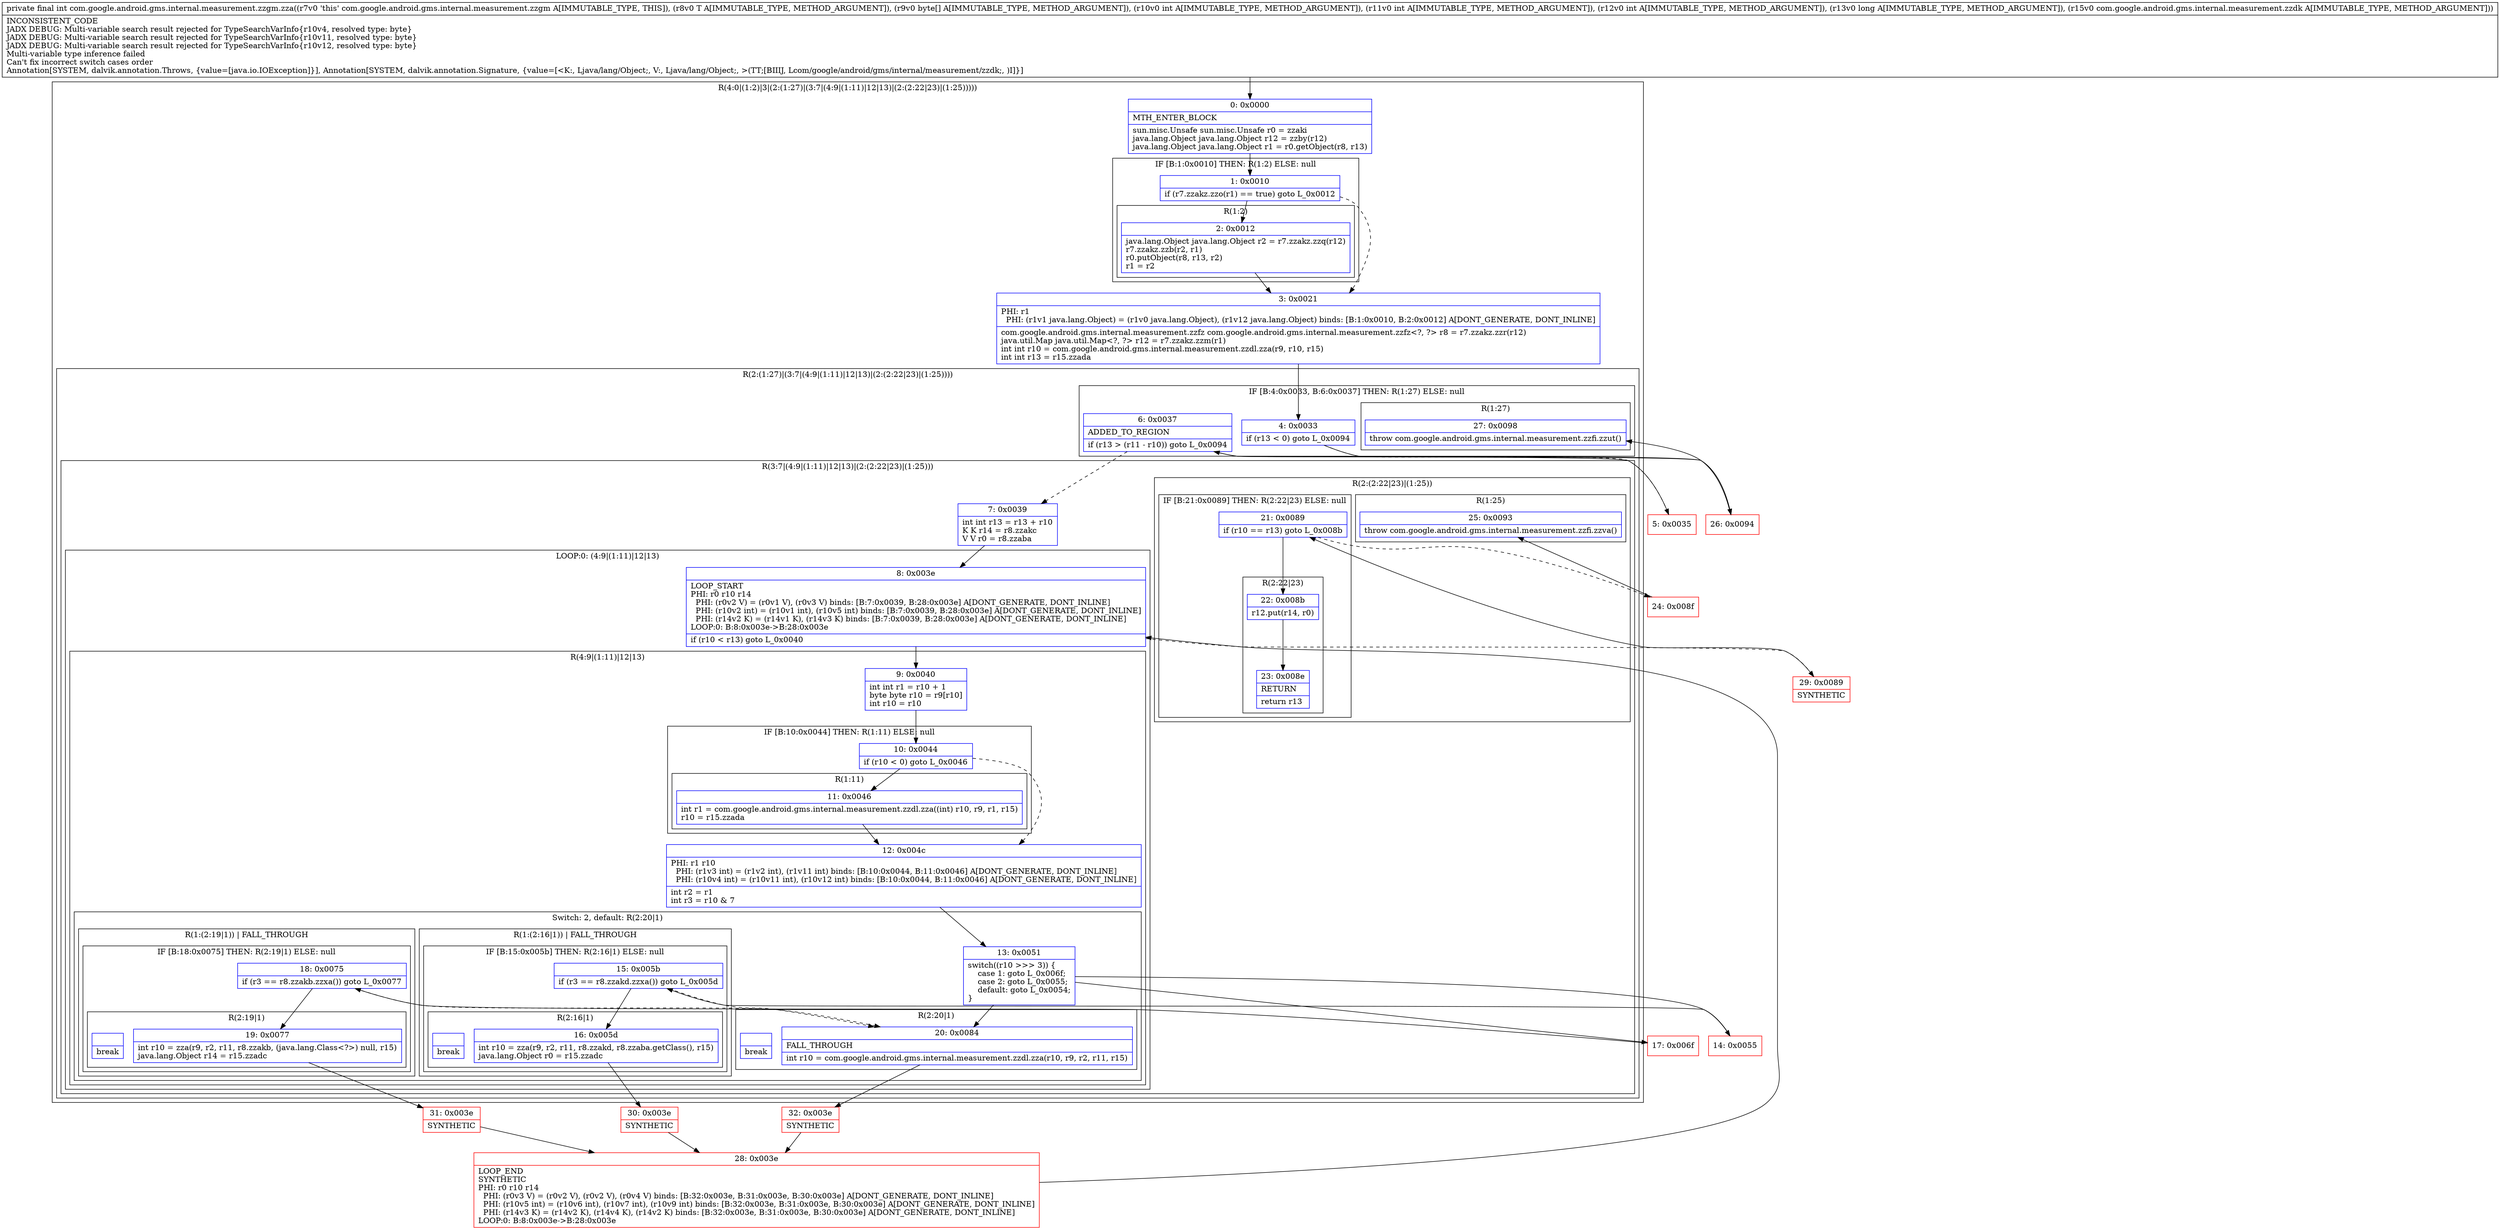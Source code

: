 digraph "CFG forcom.google.android.gms.internal.measurement.zzgm.zza(Ljava\/lang\/Object;[BIIIJLcom\/google\/android\/gms\/internal\/measurement\/zzdk;)I" {
subgraph cluster_Region_1371668818 {
label = "R(4:0|(1:2)|3|(2:(1:27)|(3:7|(4:9|(1:11)|12|13)|(2:(2:22|23)|(1:25)))))";
node [shape=record,color=blue];
Node_0 [shape=record,label="{0\:\ 0x0000|MTH_ENTER_BLOCK\l|sun.misc.Unsafe sun.misc.Unsafe r0 = zzaki\ljava.lang.Object java.lang.Object r12 = zzby(r12)\ljava.lang.Object java.lang.Object r1 = r0.getObject(r8, r13)\l}"];
subgraph cluster_IfRegion_45796449 {
label = "IF [B:1:0x0010] THEN: R(1:2) ELSE: null";
node [shape=record,color=blue];
Node_1 [shape=record,label="{1\:\ 0x0010|if (r7.zzakz.zzo(r1) == true) goto L_0x0012\l}"];
subgraph cluster_Region_1821226584 {
label = "R(1:2)";
node [shape=record,color=blue];
Node_2 [shape=record,label="{2\:\ 0x0012|java.lang.Object java.lang.Object r2 = r7.zzakz.zzq(r12)\lr7.zzakz.zzb(r2, r1)\lr0.putObject(r8, r13, r2)\lr1 = r2\l}"];
}
}
Node_3 [shape=record,label="{3\:\ 0x0021|PHI: r1 \l  PHI: (r1v1 java.lang.Object) = (r1v0 java.lang.Object), (r1v12 java.lang.Object) binds: [B:1:0x0010, B:2:0x0012] A[DONT_GENERATE, DONT_INLINE]\l|com.google.android.gms.internal.measurement.zzfz com.google.android.gms.internal.measurement.zzfz\<?, ?\> r8 = r7.zzakz.zzr(r12)\ljava.util.Map java.util.Map\<?, ?\> r12 = r7.zzakz.zzm(r1)\lint int r10 = com.google.android.gms.internal.measurement.zzdl.zza(r9, r10, r15)\lint int r13 = r15.zzada\l}"];
subgraph cluster_Region_1662217881 {
label = "R(2:(1:27)|(3:7|(4:9|(1:11)|12|13)|(2:(2:22|23)|(1:25))))";
node [shape=record,color=blue];
subgraph cluster_IfRegion_1635716175 {
label = "IF [B:4:0x0033, B:6:0x0037] THEN: R(1:27) ELSE: null";
node [shape=record,color=blue];
Node_4 [shape=record,label="{4\:\ 0x0033|if (r13 \< 0) goto L_0x0094\l}"];
Node_6 [shape=record,label="{6\:\ 0x0037|ADDED_TO_REGION\l|if (r13 \> (r11 \- r10)) goto L_0x0094\l}"];
subgraph cluster_Region_1785052788 {
label = "R(1:27)";
node [shape=record,color=blue];
Node_27 [shape=record,label="{27\:\ 0x0098|throw com.google.android.gms.internal.measurement.zzfi.zzut()\l}"];
}
}
subgraph cluster_Region_1117109583 {
label = "R(3:7|(4:9|(1:11)|12|13)|(2:(2:22|23)|(1:25)))";
node [shape=record,color=blue];
Node_7 [shape=record,label="{7\:\ 0x0039|int int r13 = r13 + r10\lK K r14 = r8.zzakc\lV V r0 = r8.zzaba\l}"];
subgraph cluster_LoopRegion_541072941 {
label = "LOOP:0: (4:9|(1:11)|12|13)";
node [shape=record,color=blue];
Node_8 [shape=record,label="{8\:\ 0x003e|LOOP_START\lPHI: r0 r10 r14 \l  PHI: (r0v2 V) = (r0v1 V), (r0v3 V) binds: [B:7:0x0039, B:28:0x003e] A[DONT_GENERATE, DONT_INLINE]\l  PHI: (r10v2 int) = (r10v1 int), (r10v5 int) binds: [B:7:0x0039, B:28:0x003e] A[DONT_GENERATE, DONT_INLINE]\l  PHI: (r14v2 K) = (r14v1 K), (r14v3 K) binds: [B:7:0x0039, B:28:0x003e] A[DONT_GENERATE, DONT_INLINE]\lLOOP:0: B:8:0x003e\-\>B:28:0x003e\l|if (r10 \< r13) goto L_0x0040\l}"];
subgraph cluster_Region_1929235540 {
label = "R(4:9|(1:11)|12|13)";
node [shape=record,color=blue];
Node_9 [shape=record,label="{9\:\ 0x0040|int int r1 = r10 + 1\lbyte byte r10 = r9[r10]\lint r10 = r10\l}"];
subgraph cluster_IfRegion_1129483480 {
label = "IF [B:10:0x0044] THEN: R(1:11) ELSE: null";
node [shape=record,color=blue];
Node_10 [shape=record,label="{10\:\ 0x0044|if (r10 \< 0) goto L_0x0046\l}"];
subgraph cluster_Region_1673746427 {
label = "R(1:11)";
node [shape=record,color=blue];
Node_11 [shape=record,label="{11\:\ 0x0046|int r1 = com.google.android.gms.internal.measurement.zzdl.zza((int) r10, r9, r1, r15)\lr10 = r15.zzada\l}"];
}
}
Node_12 [shape=record,label="{12\:\ 0x004c|PHI: r1 r10 \l  PHI: (r1v3 int) = (r1v2 int), (r1v11 int) binds: [B:10:0x0044, B:11:0x0046] A[DONT_GENERATE, DONT_INLINE]\l  PHI: (r10v4 int) = (r10v11 int), (r10v12 int) binds: [B:10:0x0044, B:11:0x0046] A[DONT_GENERATE, DONT_INLINE]\l|int r2 = r1\lint r3 = r10 & 7\l}"];
subgraph cluster_SwitchRegion_1607559050 {
label = "Switch: 2, default: R(2:20|1)";
node [shape=record,color=blue];
Node_13 [shape=record,label="{13\:\ 0x0051|switch((r10 \>\>\> 3)) \{\l    case 1: goto L_0x006f;\l    case 2: goto L_0x0055;\l    default: goto L_0x0054;\l\}\l}"];
subgraph cluster_Region_608495781 {
label = "R(1:(2:19|1)) | FALL_THROUGH\l";
node [shape=record,color=blue];
subgraph cluster_IfRegion_60615902 {
label = "IF [B:18:0x0075] THEN: R(2:19|1) ELSE: null";
node [shape=record,color=blue];
Node_18 [shape=record,label="{18\:\ 0x0075|if (r3 == r8.zzakb.zzxa()) goto L_0x0077\l}"];
subgraph cluster_Region_44217731 {
label = "R(2:19|1)";
node [shape=record,color=blue];
Node_19 [shape=record,label="{19\:\ 0x0077|int r10 = zza(r9, r2, r11, r8.zzakb, (java.lang.Class\<?\>) null, r15)\ljava.lang.Object r14 = r15.zzadc\l}"];
Node_InsnContainer_222398207 [shape=record,label="{|break\l}"];
}
}
}
subgraph cluster_Region_1969116776 {
label = "R(1:(2:16|1)) | FALL_THROUGH\l";
node [shape=record,color=blue];
subgraph cluster_IfRegion_1454356594 {
label = "IF [B:15:0x005b] THEN: R(2:16|1) ELSE: null";
node [shape=record,color=blue];
Node_15 [shape=record,label="{15\:\ 0x005b|if (r3 == r8.zzakd.zzxa()) goto L_0x005d\l}"];
subgraph cluster_Region_960432173 {
label = "R(2:16|1)";
node [shape=record,color=blue];
Node_16 [shape=record,label="{16\:\ 0x005d|int r10 = zza(r9, r2, r11, r8.zzakd, r8.zzaba.getClass(), r15)\ljava.lang.Object r0 = r15.zzadc\l}"];
Node_InsnContainer_839893161 [shape=record,label="{|break\l}"];
}
}
}
subgraph cluster_Region_1245200722 {
label = "R(2:20|1)";
node [shape=record,color=blue];
Node_20 [shape=record,label="{20\:\ 0x0084|FALL_THROUGH\l|int r10 = com.google.android.gms.internal.measurement.zzdl.zza(r10, r9, r2, r11, r15)\l}"];
Node_InsnContainer_822937485 [shape=record,label="{|break\l}"];
}
}
}
}
subgraph cluster_Region_821692717 {
label = "R(2:(2:22|23)|(1:25))";
node [shape=record,color=blue];
subgraph cluster_IfRegion_2051486088 {
label = "IF [B:21:0x0089] THEN: R(2:22|23) ELSE: null";
node [shape=record,color=blue];
Node_21 [shape=record,label="{21\:\ 0x0089|if (r10 == r13) goto L_0x008b\l}"];
subgraph cluster_Region_1570896328 {
label = "R(2:22|23)";
node [shape=record,color=blue];
Node_22 [shape=record,label="{22\:\ 0x008b|r12.put(r14, r0)\l}"];
Node_23 [shape=record,label="{23\:\ 0x008e|RETURN\l|return r13\l}"];
}
}
subgraph cluster_Region_923853900 {
label = "R(1:25)";
node [shape=record,color=blue];
Node_25 [shape=record,label="{25\:\ 0x0093|throw com.google.android.gms.internal.measurement.zzfi.zzva()\l}"];
}
}
}
}
}
Node_5 [shape=record,color=red,label="{5\:\ 0x0035}"];
Node_14 [shape=record,color=red,label="{14\:\ 0x0055}"];
Node_17 [shape=record,color=red,label="{17\:\ 0x006f}"];
Node_24 [shape=record,color=red,label="{24\:\ 0x008f}"];
Node_26 [shape=record,color=red,label="{26\:\ 0x0094}"];
Node_28 [shape=record,color=red,label="{28\:\ 0x003e|LOOP_END\lSYNTHETIC\lPHI: r0 r10 r14 \l  PHI: (r0v3 V) = (r0v2 V), (r0v2 V), (r0v4 V) binds: [B:32:0x003e, B:31:0x003e, B:30:0x003e] A[DONT_GENERATE, DONT_INLINE]\l  PHI: (r10v5 int) = (r10v6 int), (r10v7 int), (r10v9 int) binds: [B:32:0x003e, B:31:0x003e, B:30:0x003e] A[DONT_GENERATE, DONT_INLINE]\l  PHI: (r14v3 K) = (r14v2 K), (r14v4 K), (r14v2 K) binds: [B:32:0x003e, B:31:0x003e, B:30:0x003e] A[DONT_GENERATE, DONT_INLINE]\lLOOP:0: B:8:0x003e\-\>B:28:0x003e\l}"];
Node_29 [shape=record,color=red,label="{29\:\ 0x0089|SYNTHETIC\l}"];
Node_30 [shape=record,color=red,label="{30\:\ 0x003e|SYNTHETIC\l}"];
Node_31 [shape=record,color=red,label="{31\:\ 0x003e|SYNTHETIC\l}"];
Node_32 [shape=record,color=red,label="{32\:\ 0x003e|SYNTHETIC\l}"];
MethodNode[shape=record,label="{private final int com.google.android.gms.internal.measurement.zzgm.zza((r7v0 'this' com.google.android.gms.internal.measurement.zzgm A[IMMUTABLE_TYPE, THIS]), (r8v0 T A[IMMUTABLE_TYPE, METHOD_ARGUMENT]), (r9v0 byte[] A[IMMUTABLE_TYPE, METHOD_ARGUMENT]), (r10v0 int A[IMMUTABLE_TYPE, METHOD_ARGUMENT]), (r11v0 int A[IMMUTABLE_TYPE, METHOD_ARGUMENT]), (r12v0 int A[IMMUTABLE_TYPE, METHOD_ARGUMENT]), (r13v0 long A[IMMUTABLE_TYPE, METHOD_ARGUMENT]), (r15v0 com.google.android.gms.internal.measurement.zzdk A[IMMUTABLE_TYPE, METHOD_ARGUMENT]))  | INCONSISTENT_CODE\lJADX DEBUG: Multi\-variable search result rejected for TypeSearchVarInfo\{r10v4, resolved type: byte\}\lJADX DEBUG: Multi\-variable search result rejected for TypeSearchVarInfo\{r10v11, resolved type: byte\}\lJADX DEBUG: Multi\-variable search result rejected for TypeSearchVarInfo\{r10v12, resolved type: byte\}\lMulti\-variable type inference failed\lCan't fix incorrect switch cases order\lAnnotation[SYSTEM, dalvik.annotation.Throws, \{value=[java.io.IOException]\}], Annotation[SYSTEM, dalvik.annotation.Signature, \{value=[\<K:, Ljava\/lang\/Object;, V:, Ljava\/lang\/Object;, \>(TT;[BIIIJ, Lcom\/google\/android\/gms\/internal\/measurement\/zzdk;, )I]\}]\l}"];
MethodNode -> Node_0;
Node_0 -> Node_1;
Node_1 -> Node_2;
Node_1 -> Node_3[style=dashed];
Node_2 -> Node_3;
Node_3 -> Node_4;
Node_4 -> Node_5[style=dashed];
Node_4 -> Node_26;
Node_6 -> Node_7[style=dashed];
Node_6 -> Node_26;
Node_7 -> Node_8;
Node_8 -> Node_9;
Node_8 -> Node_29[style=dashed];
Node_9 -> Node_10;
Node_10 -> Node_11;
Node_10 -> Node_12[style=dashed];
Node_11 -> Node_12;
Node_12 -> Node_13;
Node_13 -> Node_14;
Node_13 -> Node_17;
Node_13 -> Node_20;
Node_18 -> Node_19;
Node_18 -> Node_20[style=dashed];
Node_19 -> Node_31;
Node_15 -> Node_16;
Node_15 -> Node_20[style=dashed];
Node_16 -> Node_30;
Node_20 -> Node_32;
Node_21 -> Node_22;
Node_21 -> Node_24[style=dashed];
Node_22 -> Node_23;
Node_5 -> Node_6;
Node_14 -> Node_15;
Node_17 -> Node_18;
Node_24 -> Node_25;
Node_26 -> Node_27;
Node_28 -> Node_8;
Node_29 -> Node_21;
Node_30 -> Node_28;
Node_31 -> Node_28;
Node_32 -> Node_28;
}

